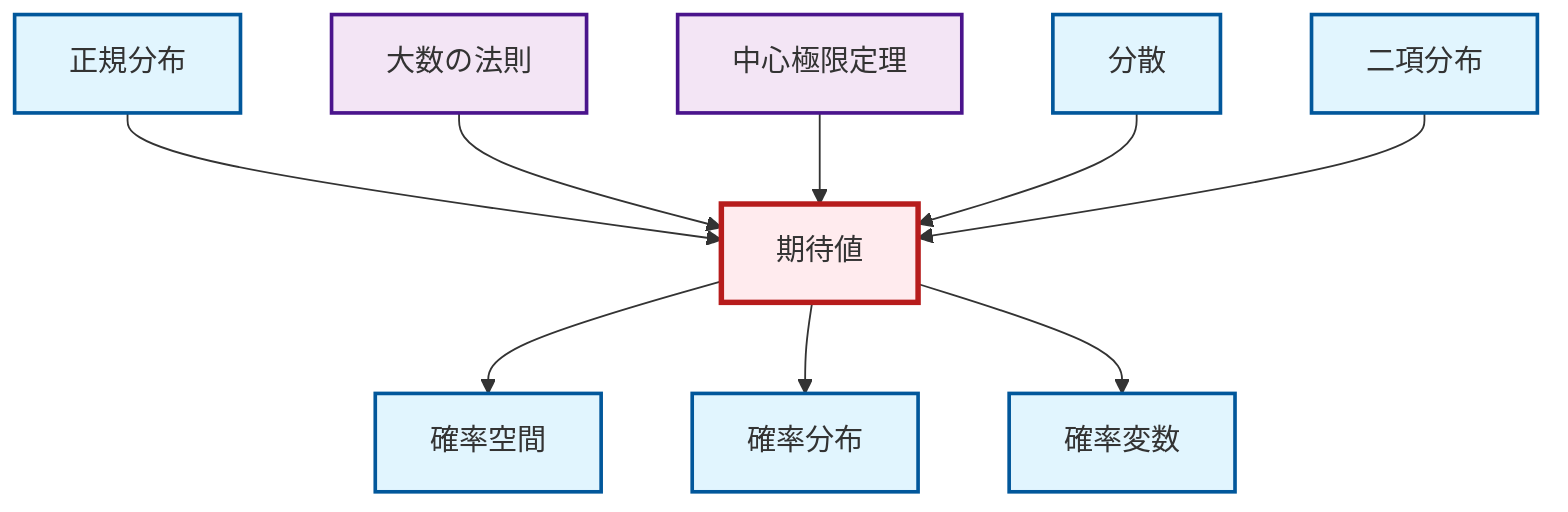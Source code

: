graph TD
    classDef definition fill:#e1f5fe,stroke:#01579b,stroke-width:2px
    classDef theorem fill:#f3e5f5,stroke:#4a148c,stroke-width:2px
    classDef axiom fill:#fff3e0,stroke:#e65100,stroke-width:2px
    classDef example fill:#e8f5e9,stroke:#1b5e20,stroke-width:2px
    classDef current fill:#ffebee,stroke:#b71c1c,stroke-width:3px
    def-normal-distribution["正規分布"]:::definition
    def-probability-space["確率空間"]:::definition
    thm-law-of-large-numbers["大数の法則"]:::theorem
    thm-central-limit["中心極限定理"]:::theorem
    def-random-variable["確率変数"]:::definition
    def-probability-distribution["確率分布"]:::definition
    def-variance["分散"]:::definition
    def-binomial-distribution["二項分布"]:::definition
    def-expectation["期待値"]:::definition
    def-normal-distribution --> def-expectation
    def-expectation --> def-probability-space
    thm-law-of-large-numbers --> def-expectation
    thm-central-limit --> def-expectation
    def-variance --> def-expectation
    def-expectation --> def-probability-distribution
    def-binomial-distribution --> def-expectation
    def-expectation --> def-random-variable
    class def-expectation current